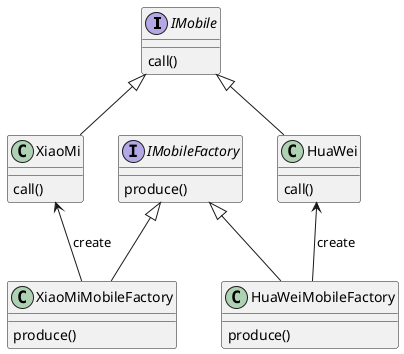 @startuml
interface IMobile{
call()
}
class XiaoMi {
call()
}
class HuaWei {
call()
}
interface IMobileFactory{
produce()
}
class XiaoMiMobileFactory {
 produce()
}
class HuaWeiMobileFactory {
 produce()
}

IMobile <|-- XiaoMi
IMobile <|-- HuaWei
IMobileFactory <|-- XiaoMiMobileFactory
IMobileFactory <|-- HuaWeiMobileFactory
HuaWei <-- HuaWeiMobileFactory:create
XiaoMi <-- XiaoMiMobileFactory:create
@enduml